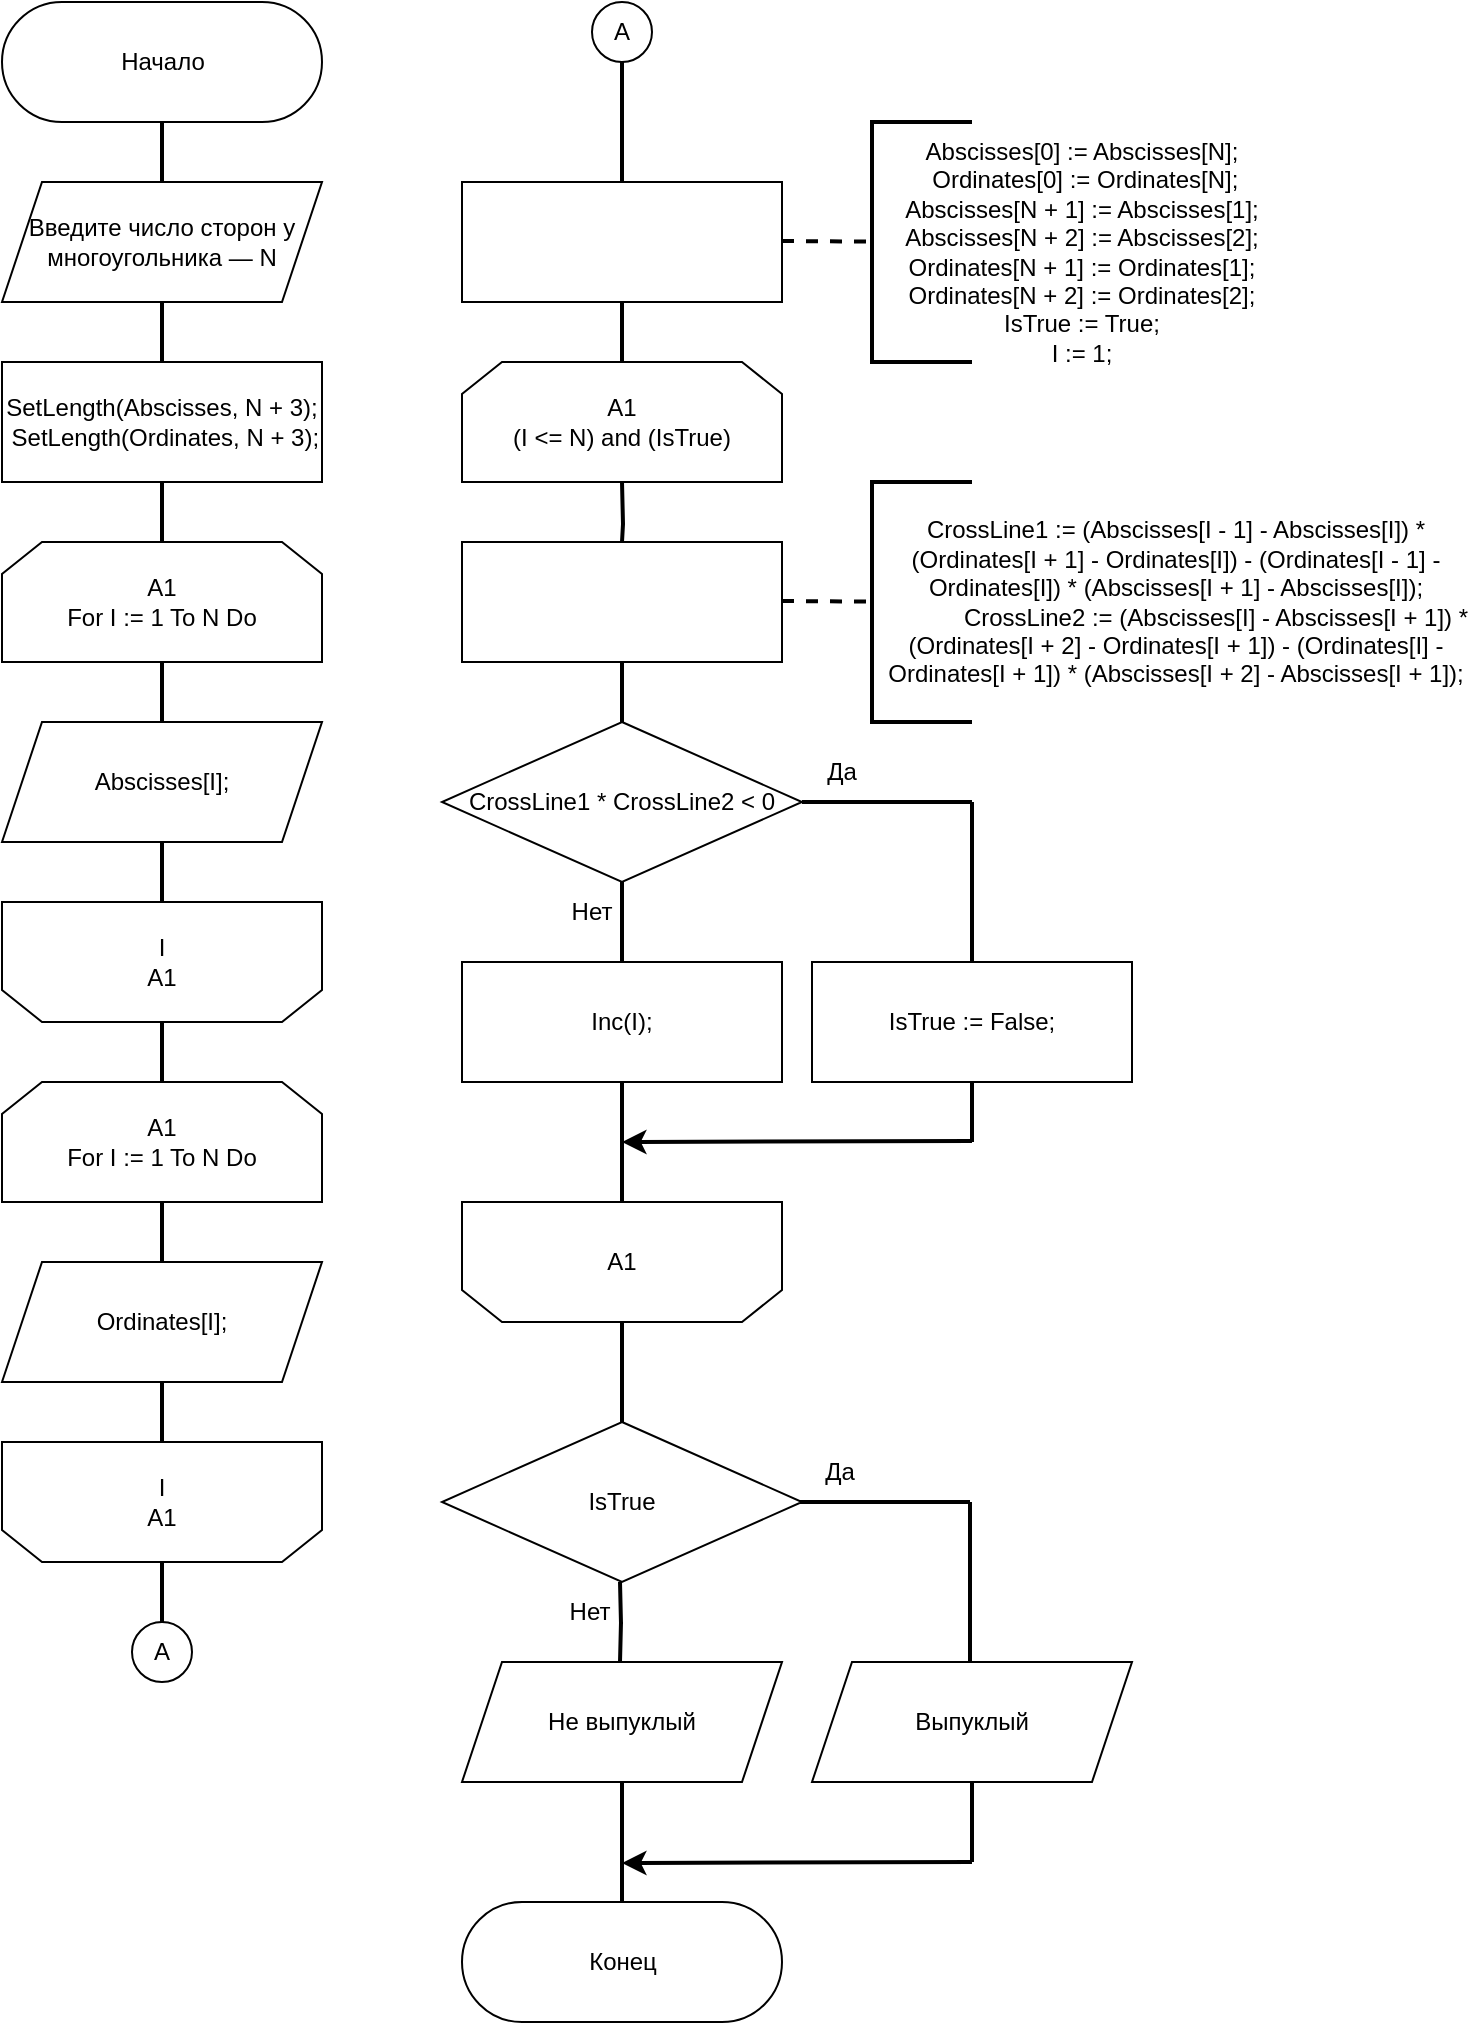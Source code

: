 <mxfile version="20.3.0" type="device"><diagram id="bnJizpykUNWkKkSWYVDa" name="Страница 1"><mxGraphModel dx="1102" dy="865" grid="1" gridSize="10" guides="1" tooltips="1" connect="1" arrows="1" fold="1" page="1" pageScale="1" pageWidth="827" pageHeight="1169" math="0" shadow="0"><root><mxCell id="0"/><mxCell id="1" parent="0"/><mxCell id="-tGdk8S8gkM84X9VwEq2-3" value="" style="edgeStyle=orthogonalEdgeStyle;rounded=0;orthogonalLoop=1;jettySize=auto;html=1;endArrow=none;endFill=0;strokeWidth=2;" edge="1" parent="1" source="-tGdk8S8gkM84X9VwEq2-1" target="-tGdk8S8gkM84X9VwEq2-2"><mxGeometry relative="1" as="geometry"/></mxCell><mxCell id="-tGdk8S8gkM84X9VwEq2-1" value="Начало" style="html=1;dashed=0;whitespace=wrap;shape=mxgraph.dfd.start" vertex="1" parent="1"><mxGeometry x="90" y="30" width="160" height="60" as="geometry"/></mxCell><mxCell id="-tGdk8S8gkM84X9VwEq2-5" value="" style="edgeStyle=orthogonalEdgeStyle;rounded=0;orthogonalLoop=1;jettySize=auto;html=1;strokeWidth=2;endArrow=none;endFill=0;" edge="1" parent="1" source="-tGdk8S8gkM84X9VwEq2-2" target="-tGdk8S8gkM84X9VwEq2-4"><mxGeometry relative="1" as="geometry"/></mxCell><mxCell id="-tGdk8S8gkM84X9VwEq2-2" value="Введите число сторон у многоугольника — N" style="shape=parallelogram;perimeter=parallelogramPerimeter;whiteSpace=wrap;html=1;fixedSize=1;dashed=0;" vertex="1" parent="1"><mxGeometry x="90" y="120" width="160" height="60" as="geometry"/></mxCell><mxCell id="-tGdk8S8gkM84X9VwEq2-9" value="" style="edgeStyle=orthogonalEdgeStyle;rounded=0;orthogonalLoop=1;jettySize=auto;html=1;strokeWidth=2;endArrow=none;endFill=0;" edge="1" parent="1" source="-tGdk8S8gkM84X9VwEq2-4" target="-tGdk8S8gkM84X9VwEq2-8"><mxGeometry relative="1" as="geometry"/></mxCell><mxCell id="-tGdk8S8gkM84X9VwEq2-4" value="&lt;div&gt;SetLength(Abscisses, N + 3);&lt;/div&gt;&lt;div&gt;&amp;nbsp;SetLength(Ordinates, N + 3);&lt;/div&gt;" style="whiteSpace=wrap;html=1;dashed=0;" vertex="1" parent="1"><mxGeometry x="90" y="210" width="160" height="60" as="geometry"/></mxCell><mxCell id="-tGdk8S8gkM84X9VwEq2-11" value="" style="edgeStyle=orthogonalEdgeStyle;rounded=0;orthogonalLoop=1;jettySize=auto;html=1;strokeWidth=2;endArrow=none;endFill=0;" edge="1" parent="1" source="-tGdk8S8gkM84X9VwEq2-8" target="-tGdk8S8gkM84X9VwEq2-10"><mxGeometry relative="1" as="geometry"/></mxCell><mxCell id="-tGdk8S8gkM84X9VwEq2-8" value="A1&lt;br&gt;For I := 1 To N Do" style="shape=loopLimit;whiteSpace=wrap;html=1;size=20;" vertex="1" parent="1"><mxGeometry x="90" y="300" width="160" height="60" as="geometry"/></mxCell><mxCell id="-tGdk8S8gkM84X9VwEq2-13" value="" style="edgeStyle=orthogonalEdgeStyle;rounded=0;orthogonalLoop=1;jettySize=auto;html=1;strokeWidth=2;endArrow=none;endFill=0;" edge="1" parent="1" source="-tGdk8S8gkM84X9VwEq2-10" target="-tGdk8S8gkM84X9VwEq2-12"><mxGeometry relative="1" as="geometry"/></mxCell><mxCell id="-tGdk8S8gkM84X9VwEq2-10" value="Abscisses[I];" style="shape=parallelogram;perimeter=parallelogramPerimeter;whiteSpace=wrap;html=1;fixedSize=1;" vertex="1" parent="1"><mxGeometry x="90" y="390" width="160" height="60" as="geometry"/></mxCell><mxCell id="-tGdk8S8gkM84X9VwEq2-21" value="" style="edgeStyle=orthogonalEdgeStyle;rounded=0;orthogonalLoop=1;jettySize=auto;html=1;strokeWidth=2;endArrow=none;endFill=0;" edge="1" parent="1" source="-tGdk8S8gkM84X9VwEq2-12" target="-tGdk8S8gkM84X9VwEq2-16"><mxGeometry relative="1" as="geometry"/></mxCell><mxCell id="-tGdk8S8gkM84X9VwEq2-12" value="" style="shape=loopLimit;whiteSpace=wrap;html=1;rotation=-180;size=20;" vertex="1" parent="1"><mxGeometry x="90" y="480" width="160" height="60" as="geometry"/></mxCell><mxCell id="-tGdk8S8gkM84X9VwEq2-14" value="I&lt;br&gt;A1" style="text;html=1;strokeColor=none;fillColor=none;align=center;verticalAlign=middle;whiteSpace=wrap;rounded=0;" vertex="1" parent="1"><mxGeometry x="140" y="495" width="60" height="30" as="geometry"/></mxCell><mxCell id="-tGdk8S8gkM84X9VwEq2-15" value="" style="edgeStyle=orthogonalEdgeStyle;rounded=0;orthogonalLoop=1;jettySize=auto;html=1;strokeWidth=2;endArrow=none;endFill=0;" edge="1" parent="1" source="-tGdk8S8gkM84X9VwEq2-16" target="-tGdk8S8gkM84X9VwEq2-18"><mxGeometry relative="1" as="geometry"/></mxCell><mxCell id="-tGdk8S8gkM84X9VwEq2-16" value="A1&lt;br&gt;For I := 1 To N Do" style="shape=loopLimit;whiteSpace=wrap;html=1;size=20;" vertex="1" parent="1"><mxGeometry x="90" y="570" width="160" height="60" as="geometry"/></mxCell><mxCell id="-tGdk8S8gkM84X9VwEq2-17" value="" style="edgeStyle=orthogonalEdgeStyle;rounded=0;orthogonalLoop=1;jettySize=auto;html=1;strokeWidth=2;endArrow=none;endFill=0;" edge="1" parent="1" source="-tGdk8S8gkM84X9VwEq2-18" target="-tGdk8S8gkM84X9VwEq2-19"><mxGeometry relative="1" as="geometry"/></mxCell><mxCell id="-tGdk8S8gkM84X9VwEq2-18" value="Ordinates[I];" style="shape=parallelogram;perimeter=parallelogramPerimeter;whiteSpace=wrap;html=1;fixedSize=1;" vertex="1" parent="1"><mxGeometry x="90" y="660" width="160" height="60" as="geometry"/></mxCell><mxCell id="-tGdk8S8gkM84X9VwEq2-25" value="" style="edgeStyle=orthogonalEdgeStyle;rounded=0;orthogonalLoop=1;jettySize=auto;html=1;strokeWidth=2;endArrow=none;endFill=0;" edge="1" parent="1" source="-tGdk8S8gkM84X9VwEq2-19" target="-tGdk8S8gkM84X9VwEq2-24"><mxGeometry relative="1" as="geometry"/></mxCell><mxCell id="-tGdk8S8gkM84X9VwEq2-19" value="" style="shape=loopLimit;whiteSpace=wrap;html=1;rotation=-180;size=20;" vertex="1" parent="1"><mxGeometry x="90" y="750" width="160" height="60" as="geometry"/></mxCell><mxCell id="-tGdk8S8gkM84X9VwEq2-20" value="I&lt;br&gt;A1" style="text;html=1;strokeColor=none;fillColor=none;align=center;verticalAlign=middle;whiteSpace=wrap;rounded=0;" vertex="1" parent="1"><mxGeometry x="140" y="765" width="60" height="30" as="geometry"/></mxCell><mxCell id="-tGdk8S8gkM84X9VwEq2-24" value="A" style="ellipse;whiteSpace=wrap;html=1;aspect=fixed;" vertex="1" parent="1"><mxGeometry x="155" y="840" width="30" height="30" as="geometry"/></mxCell><mxCell id="-tGdk8S8gkM84X9VwEq2-28" value="" style="edgeStyle=orthogonalEdgeStyle;rounded=0;orthogonalLoop=1;jettySize=auto;html=1;strokeWidth=2;endArrow=none;endFill=0;" edge="1" parent="1" source="-tGdk8S8gkM84X9VwEq2-26" target="-tGdk8S8gkM84X9VwEq2-27"><mxGeometry relative="1" as="geometry"/></mxCell><mxCell id="-tGdk8S8gkM84X9VwEq2-26" value="A" style="ellipse;whiteSpace=wrap;html=1;aspect=fixed;" vertex="1" parent="1"><mxGeometry x="385" y="30" width="30" height="30" as="geometry"/></mxCell><mxCell id="-tGdk8S8gkM84X9VwEq2-32" value="" style="edgeStyle=orthogonalEdgeStyle;rounded=0;orthogonalLoop=1;jettySize=auto;html=1;strokeWidth=2;endArrow=none;endFill=0;" edge="1" parent="1" source="-tGdk8S8gkM84X9VwEq2-27"><mxGeometry relative="1" as="geometry"><mxPoint x="400" y="210" as="targetPoint"/></mxGeometry></mxCell><mxCell id="-tGdk8S8gkM84X9VwEq2-27" value="" style="whiteSpace=wrap;html=1;" vertex="1" parent="1"><mxGeometry x="320" y="120" width="160" height="60" as="geometry"/></mxCell><mxCell id="-tGdk8S8gkM84X9VwEq2-29" value="&lt;div&gt;Abscisses[0] := Abscisses[N];&lt;/div&gt;&lt;div&gt;&amp;nbsp;Ordinates[0] := Ordinates[N];&lt;/div&gt;&lt;div&gt;Abscisses[N + 1] := Abscisses[1];&lt;/div&gt;&lt;div&gt;Abscisses[N + 2] := Abscisses[2];&lt;/div&gt;&lt;div&gt;Ordinates[N + 1] := Ordinates[1];&lt;/div&gt;&lt;div&gt;Ordinates[N + 2] := Ordinates[2];&lt;/div&gt;&lt;div&gt;&lt;span style=&quot;background-color: initial;&quot;&gt;IsTrue := True;&lt;/span&gt;&lt;/div&gt;&lt;div&gt;I := 1;&lt;/div&gt;" style="text;html=1;strokeColor=none;fillColor=none;align=center;verticalAlign=middle;whiteSpace=wrap;rounded=0;" vertex="1" parent="1"><mxGeometry x="495" y="140" width="270" height="30" as="geometry"/></mxCell><mxCell id="-tGdk8S8gkM84X9VwEq2-34" value="" style="edgeStyle=orthogonalEdgeStyle;rounded=0;orthogonalLoop=1;jettySize=auto;html=1;strokeWidth=2;endArrow=none;endFill=0;" edge="1" parent="1" target="-tGdk8S8gkM84X9VwEq2-33"><mxGeometry relative="1" as="geometry"><mxPoint x="400" y="270" as="sourcePoint"/></mxGeometry></mxCell><mxCell id="-tGdk8S8gkM84X9VwEq2-31" value="A1&lt;br&gt;(I &amp;lt;= N) and (IsTrue)" style="shape=loopLimit;whiteSpace=wrap;html=1;size=20;" vertex="1" parent="1"><mxGeometry x="320" y="210" width="160" height="60" as="geometry"/></mxCell><mxCell id="-tGdk8S8gkM84X9VwEq2-37" value="" style="edgeStyle=orthogonalEdgeStyle;rounded=0;orthogonalLoop=1;jettySize=auto;html=1;strokeWidth=2;endArrow=none;endFill=0;" edge="1" parent="1" source="-tGdk8S8gkM84X9VwEq2-33" target="-tGdk8S8gkM84X9VwEq2-36"><mxGeometry relative="1" as="geometry"/></mxCell><mxCell id="-tGdk8S8gkM84X9VwEq2-33" value="" style="whiteSpace=wrap;html=1;" vertex="1" parent="1"><mxGeometry x="320" y="300" width="160" height="60" as="geometry"/></mxCell><mxCell id="-tGdk8S8gkM84X9VwEq2-35" value="&lt;div&gt;CrossLine1 := (Abscisses[I - 1] - Abscisses[I]) * (Ordinates[I + 1] - Ordinates[I]) - (Ordinates[I - 1] - Ordinates[I]) * (Abscisses[I + 1] - Abscisses[I]);&lt;/div&gt;&lt;div&gt;&amp;nbsp; &amp;nbsp; &amp;nbsp; &amp;nbsp; &amp;nbsp; &amp;nbsp; CrossLine2 := (Abscisses[I] - Abscisses[I + 1]) * (Ordinates[I + 2] - Ordinates[I + 1]) - (Ordinates[I] - Ordinates[I + 1]) * (Abscisses[I + 2] - Abscisses[I + 1]);&lt;/div&gt;" style="text;html=1;strokeColor=none;fillColor=none;align=center;verticalAlign=middle;whiteSpace=wrap;rounded=0;" vertex="1" parent="1"><mxGeometry x="527" y="315" width="300" height="30" as="geometry"/></mxCell><mxCell id="-tGdk8S8gkM84X9VwEq2-38" style="edgeStyle=orthogonalEdgeStyle;rounded=0;orthogonalLoop=1;jettySize=auto;html=1;strokeWidth=2;endArrow=none;endFill=0;" edge="1" parent="1" source="-tGdk8S8gkM84X9VwEq2-36"><mxGeometry relative="1" as="geometry"><mxPoint x="575" y="430" as="targetPoint"/></mxGeometry></mxCell><mxCell id="-tGdk8S8gkM84X9VwEq2-42" value="" style="edgeStyle=orthogonalEdgeStyle;rounded=0;orthogonalLoop=1;jettySize=auto;html=1;strokeWidth=2;endArrow=none;endFill=0;" edge="1" parent="1" source="-tGdk8S8gkM84X9VwEq2-36" target="-tGdk8S8gkM84X9VwEq2-41"><mxGeometry relative="1" as="geometry"/></mxCell><mxCell id="-tGdk8S8gkM84X9VwEq2-36" value="CrossLine1 * CrossLine2 &amp;lt; 0" style="rhombus;whiteSpace=wrap;html=1;" vertex="1" parent="1"><mxGeometry x="310" y="390" width="180" height="80" as="geometry"/></mxCell><mxCell id="-tGdk8S8gkM84X9VwEq2-39" value="" style="endArrow=none;html=1;rounded=0;strokeWidth=2;" edge="1" parent="1"><mxGeometry width="50" height="50" relative="1" as="geometry"><mxPoint x="575" y="510" as="sourcePoint"/><mxPoint x="575" y="430" as="targetPoint"/></mxGeometry></mxCell><mxCell id="-tGdk8S8gkM84X9VwEq2-47" style="edgeStyle=orthogonalEdgeStyle;rounded=0;orthogonalLoop=1;jettySize=auto;html=1;strokeWidth=2;endArrow=none;endFill=0;" edge="1" parent="1" source="-tGdk8S8gkM84X9VwEq2-40"><mxGeometry relative="1" as="geometry"><mxPoint x="575" y="600" as="targetPoint"/></mxGeometry></mxCell><mxCell id="-tGdk8S8gkM84X9VwEq2-40" value="IsTrue := False;" style="rounded=0;whiteSpace=wrap;html=1;" vertex="1" parent="1"><mxGeometry x="495" y="510" width="160" height="60" as="geometry"/></mxCell><mxCell id="-tGdk8S8gkM84X9VwEq2-46" value="" style="edgeStyle=orthogonalEdgeStyle;rounded=0;orthogonalLoop=1;jettySize=auto;html=1;strokeWidth=2;endArrow=none;endFill=0;" edge="1" parent="1" source="-tGdk8S8gkM84X9VwEq2-41" target="-tGdk8S8gkM84X9VwEq2-45"><mxGeometry relative="1" as="geometry"/></mxCell><mxCell id="-tGdk8S8gkM84X9VwEq2-41" value="Inc(I);" style="whiteSpace=wrap;html=1;" vertex="1" parent="1"><mxGeometry x="320" y="510" width="160" height="60" as="geometry"/></mxCell><mxCell id="-tGdk8S8gkM84X9VwEq2-43" value="Да" style="text;html=1;strokeColor=none;fillColor=none;align=center;verticalAlign=middle;whiteSpace=wrap;rounded=0;" vertex="1" parent="1"><mxGeometry x="480" y="400" width="60" height="30" as="geometry"/></mxCell><mxCell id="-tGdk8S8gkM84X9VwEq2-44" value="Нет" style="text;html=1;strokeColor=none;fillColor=none;align=center;verticalAlign=middle;whiteSpace=wrap;rounded=0;" vertex="1" parent="1"><mxGeometry x="355" y="470" width="60" height="30" as="geometry"/></mxCell><mxCell id="-tGdk8S8gkM84X9VwEq2-55" value="" style="edgeStyle=orthogonalEdgeStyle;rounded=0;orthogonalLoop=1;jettySize=auto;html=1;strokeWidth=2;endArrow=none;endFill=0;" edge="1" parent="1" source="-tGdk8S8gkM84X9VwEq2-45" target="-tGdk8S8gkM84X9VwEq2-54"><mxGeometry relative="1" as="geometry"/></mxCell><mxCell id="-tGdk8S8gkM84X9VwEq2-45" value="" style="shape=loopLimit;whiteSpace=wrap;html=1;rotation=-180;size=20;" vertex="1" parent="1"><mxGeometry x="320" y="630" width="160" height="60" as="geometry"/></mxCell><mxCell id="-tGdk8S8gkM84X9VwEq2-48" value="" style="endArrow=classic;html=1;rounded=0;strokeWidth=2;endFill=1;" edge="1" parent="1"><mxGeometry width="50" height="50" relative="1" as="geometry"><mxPoint x="575" y="599.5" as="sourcePoint"/><mxPoint x="400" y="600" as="targetPoint"/></mxGeometry></mxCell><mxCell id="-tGdk8S8gkM84X9VwEq2-49" value="A1" style="text;html=1;strokeColor=none;fillColor=none;align=center;verticalAlign=middle;whiteSpace=wrap;rounded=0;" vertex="1" parent="1"><mxGeometry x="370" y="645" width="60" height="30" as="geometry"/></mxCell><mxCell id="-tGdk8S8gkM84X9VwEq2-50" value="" style="endArrow=none;dashed=1;html=1;rounded=0;strokeWidth=2;" edge="1" parent="1" target="-tGdk8S8gkM84X9VwEq2-51"><mxGeometry width="50" height="50" relative="1" as="geometry"><mxPoint x="480" y="149.5" as="sourcePoint"/><mxPoint x="530" y="149.5" as="targetPoint"/></mxGeometry></mxCell><mxCell id="-tGdk8S8gkM84X9VwEq2-51" value="" style="strokeWidth=2;html=1;shape=mxgraph.flowchart.annotation_1;align=left;pointerEvents=1;" vertex="1" parent="1"><mxGeometry x="525" y="90" width="50" height="120" as="geometry"/></mxCell><mxCell id="-tGdk8S8gkM84X9VwEq2-52" value="" style="endArrow=none;dashed=1;html=1;rounded=0;strokeWidth=2;" edge="1" target="-tGdk8S8gkM84X9VwEq2-53" parent="1"><mxGeometry width="50" height="50" relative="1" as="geometry"><mxPoint x="480" y="329.5" as="sourcePoint"/><mxPoint x="530" y="329.5" as="targetPoint"/></mxGeometry></mxCell><mxCell id="-tGdk8S8gkM84X9VwEq2-53" value="" style="strokeWidth=2;html=1;shape=mxgraph.flowchart.annotation_1;align=left;pointerEvents=1;" vertex="1" parent="1"><mxGeometry x="525" y="270" width="50" height="120" as="geometry"/></mxCell><mxCell id="-tGdk8S8gkM84X9VwEq2-54" value="IsTrue" style="rhombus;whiteSpace=wrap;html=1;" vertex="1" parent="1"><mxGeometry x="310" y="740" width="180" height="80" as="geometry"/></mxCell><mxCell id="-tGdk8S8gkM84X9VwEq2-56" style="edgeStyle=orthogonalEdgeStyle;rounded=0;orthogonalLoop=1;jettySize=auto;html=1;strokeWidth=2;endArrow=none;endFill=0;" edge="1" parent="1"><mxGeometry relative="1" as="geometry"><mxPoint x="574" y="780" as="targetPoint"/><mxPoint x="489" y="780" as="sourcePoint"/></mxGeometry></mxCell><mxCell id="-tGdk8S8gkM84X9VwEq2-57" value="" style="edgeStyle=orthogonalEdgeStyle;rounded=0;orthogonalLoop=1;jettySize=auto;html=1;strokeWidth=2;endArrow=none;endFill=0;" edge="1" parent="1"><mxGeometry relative="1" as="geometry"><mxPoint x="399" y="820" as="sourcePoint"/><mxPoint x="399" y="860" as="targetPoint"/></mxGeometry></mxCell><mxCell id="-tGdk8S8gkM84X9VwEq2-58" value="" style="endArrow=none;html=1;rounded=0;strokeWidth=2;" edge="1" parent="1"><mxGeometry width="50" height="50" relative="1" as="geometry"><mxPoint x="574" y="860" as="sourcePoint"/><mxPoint x="574" y="780" as="targetPoint"/></mxGeometry></mxCell><mxCell id="-tGdk8S8gkM84X9VwEq2-59" value="Да" style="text;html=1;strokeColor=none;fillColor=none;align=center;verticalAlign=middle;whiteSpace=wrap;rounded=0;" vertex="1" parent="1"><mxGeometry x="479" y="750" width="60" height="30" as="geometry"/></mxCell><mxCell id="-tGdk8S8gkM84X9VwEq2-60" value="Нет" style="text;html=1;strokeColor=none;fillColor=none;align=center;verticalAlign=middle;whiteSpace=wrap;rounded=0;" vertex="1" parent="1"><mxGeometry x="354" y="820" width="60" height="30" as="geometry"/></mxCell><mxCell id="-tGdk8S8gkM84X9VwEq2-65" style="edgeStyle=orthogonalEdgeStyle;rounded=0;orthogonalLoop=1;jettySize=auto;html=1;strokeWidth=2;endArrow=none;endFill=0;" edge="1" parent="1" source="-tGdk8S8gkM84X9VwEq2-61"><mxGeometry relative="1" as="geometry"><mxPoint x="575" y="960" as="targetPoint"/></mxGeometry></mxCell><mxCell id="-tGdk8S8gkM84X9VwEq2-61" value="Выпуклый" style="shape=parallelogram;perimeter=parallelogramPerimeter;whiteSpace=wrap;html=1;fixedSize=1;" vertex="1" parent="1"><mxGeometry x="495" y="860" width="160" height="60" as="geometry"/></mxCell><mxCell id="-tGdk8S8gkM84X9VwEq2-64" value="" style="edgeStyle=orthogonalEdgeStyle;rounded=0;orthogonalLoop=1;jettySize=auto;html=1;strokeWidth=2;endArrow=none;endFill=0;" edge="1" parent="1" source="-tGdk8S8gkM84X9VwEq2-62" target="-tGdk8S8gkM84X9VwEq2-63"><mxGeometry relative="1" as="geometry"/></mxCell><mxCell id="-tGdk8S8gkM84X9VwEq2-62" value="Не выпуклый" style="shape=parallelogram;perimeter=parallelogramPerimeter;whiteSpace=wrap;html=1;fixedSize=1;" vertex="1" parent="1"><mxGeometry x="320" y="860" width="160" height="60" as="geometry"/></mxCell><mxCell id="-tGdk8S8gkM84X9VwEq2-63" value="Конец" style="html=1;dashed=0;whitespace=wrap;shape=mxgraph.dfd.start" vertex="1" parent="1"><mxGeometry x="320" y="980" width="160" height="60" as="geometry"/></mxCell><mxCell id="-tGdk8S8gkM84X9VwEq2-66" value="" style="endArrow=classic;html=1;rounded=0;strokeWidth=2;endFill=1;" edge="1" parent="1"><mxGeometry width="50" height="50" relative="1" as="geometry"><mxPoint x="575" y="960" as="sourcePoint"/><mxPoint x="400" y="960.5" as="targetPoint"/></mxGeometry></mxCell></root></mxGraphModel></diagram></mxfile>